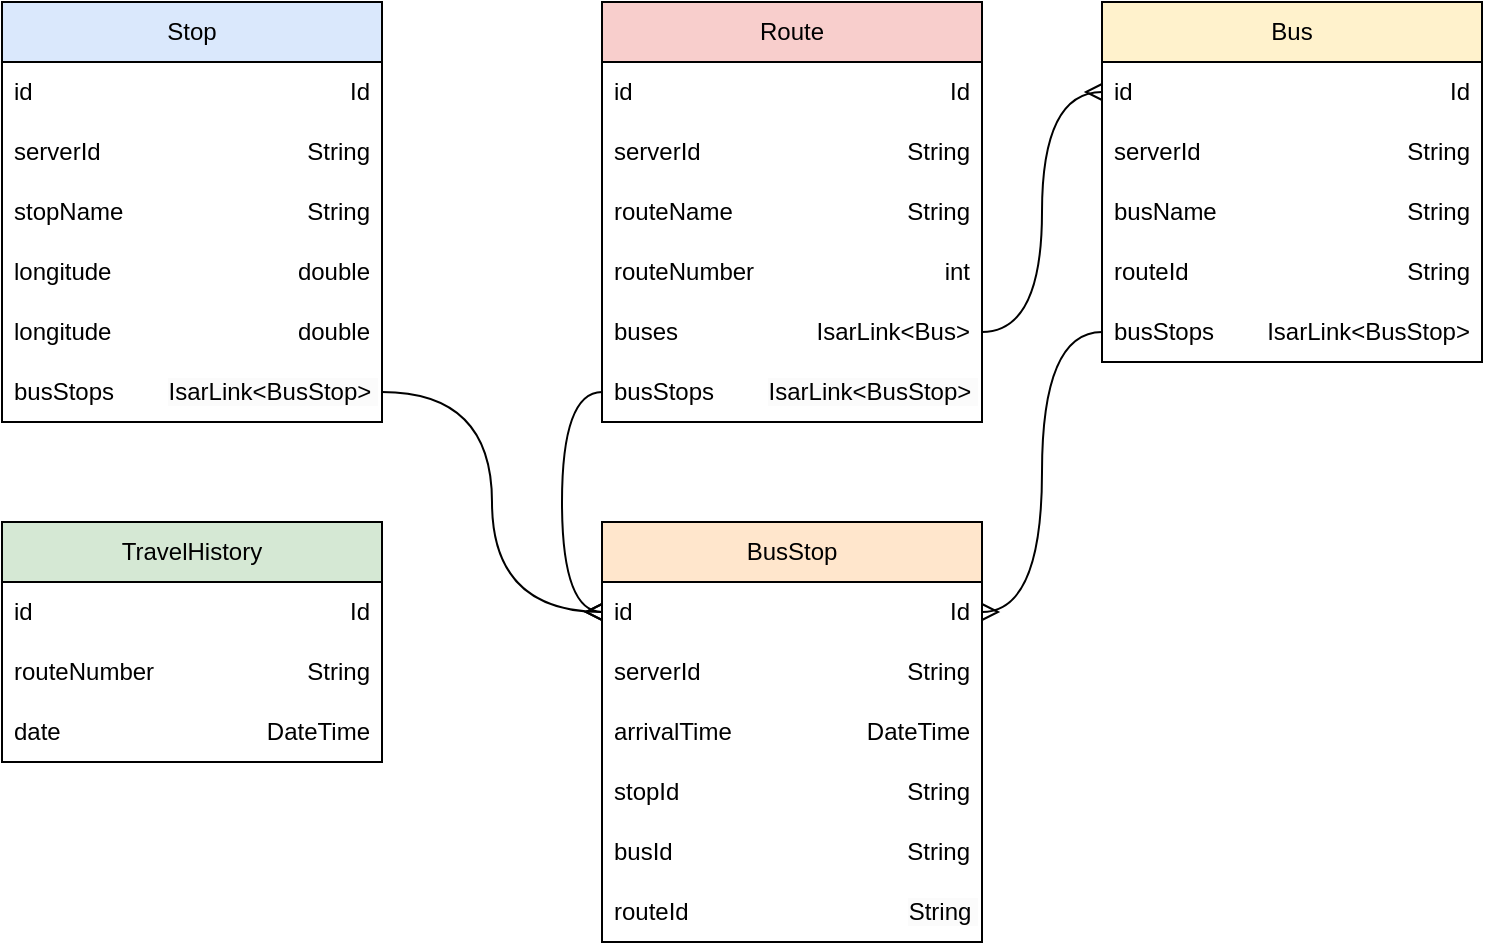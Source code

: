 <mxfile version="24.8.3">
  <diagram name="Página-1" id="q29EKvG_hHMGvKfCLXLm">
    <mxGraphModel dx="989" dy="537" grid="1" gridSize="10" guides="1" tooltips="1" connect="1" arrows="1" fold="1" page="1" pageScale="1" pageWidth="827" pageHeight="1169" math="0" shadow="0">
      <root>
        <mxCell id="0" />
        <mxCell id="1" parent="0" />
        <mxCell id="3ZgN12LynlCNc8hEwFXI-14" value="" style="rounded=0;whiteSpace=wrap;html=1;" vertex="1" parent="1">
          <mxGeometry x="80" y="20" width="190" height="210" as="geometry" />
        </mxCell>
        <mxCell id="3ZgN12LynlCNc8hEwFXI-15" value="busStops&amp;nbsp;" style="text;strokeColor=none;fillColor=none;align=left;verticalAlign=middle;spacingLeft=4;spacingRight=4;overflow=hidden;points=[[0,0.5],[1,0.5]];portConstraint=eastwest;rotatable=0;whiteSpace=wrap;html=1;" vertex="1" parent="1">
          <mxGeometry x="80" y="200" width="60" height="30" as="geometry" />
        </mxCell>
        <mxCell id="3ZgN12LynlCNc8hEwFXI-71" style="edgeStyle=orthogonalEdgeStyle;rounded=0;orthogonalLoop=1;jettySize=auto;html=1;exitX=1;exitY=0.5;exitDx=0;exitDy=0;entryX=0;entryY=0.5;entryDx=0;entryDy=0;curved=1;endArrow=ERmany;endFill=0;" edge="1" parent="1" source="3ZgN12LynlCNc8hEwFXI-16" target="3ZgN12LynlCNc8hEwFXI-67">
          <mxGeometry relative="1" as="geometry" />
        </mxCell>
        <mxCell id="3ZgN12LynlCNc8hEwFXI-16" value="&lt;span style=&quot;color: rgb(0, 0, 0); font-family: Helvetica; font-size: 12px; font-style: normal; font-variant-ligatures: normal; font-variant-caps: normal; font-weight: 400; letter-spacing: normal; orphans: 2; text-indent: 0px; text-transform: none; widows: 2; word-spacing: 0px; -webkit-text-stroke-width: 0px; white-space: normal; background-color: rgb(251, 251, 251); text-decoration-thickness: initial; text-decoration-style: initial; text-decoration-color: initial; float: none; display: inline !important;&quot;&gt;IsarLink&amp;lt;BusStop&amp;gt;&amp;nbsp;&lt;/span&gt;" style="text;html=1;align=right;verticalAlign=middle;whiteSpace=wrap;rounded=0;" vertex="1" parent="1">
          <mxGeometry x="140" y="200" width="130" height="30" as="geometry" />
        </mxCell>
        <mxCell id="3ZgN12LynlCNc8hEwFXI-17" value="&lt;div style=&quot;&quot;&gt;&lt;span style=&quot;background-color: initial;&quot;&gt;longitude&lt;/span&gt;&lt;/div&gt;" style="text;strokeColor=none;fillColor=none;align=left;verticalAlign=middle;spacingLeft=4;spacingRight=4;overflow=hidden;points=[[0,0.5],[1,0.5]];portConstraint=eastwest;rotatable=0;whiteSpace=wrap;html=1;" vertex="1" parent="1">
          <mxGeometry x="80" y="170" width="60" height="30" as="geometry" />
        </mxCell>
        <mxCell id="3ZgN12LynlCNc8hEwFXI-18" value="&lt;div style=&quot;&quot;&gt;&lt;span style=&quot;background-color: initial;&quot;&gt;double&lt;/span&gt;&lt;/div&gt;" style="text;strokeColor=none;fillColor=none;align=right;verticalAlign=middle;spacingLeft=4;spacingRight=4;overflow=hidden;points=[[0,0.5],[1,0.5]];portConstraint=eastwest;rotatable=0;whiteSpace=wrap;html=1;" vertex="1" parent="1">
          <mxGeometry x="140" y="170" width="130" height="30" as="geometry" />
        </mxCell>
        <mxCell id="3ZgN12LynlCNc8hEwFXI-19" value="&lt;div style=&quot;&quot;&gt;&lt;span style=&quot;background-color: initial;&quot;&gt;longitude&lt;/span&gt;&lt;/div&gt;" style="text;strokeColor=none;fillColor=none;align=left;verticalAlign=middle;spacingLeft=4;spacingRight=4;overflow=hidden;points=[[0,0.5],[1,0.5]];portConstraint=eastwest;rotatable=0;whiteSpace=wrap;html=1;" vertex="1" parent="1">
          <mxGeometry x="80" y="140" width="60" height="30" as="geometry" />
        </mxCell>
        <mxCell id="3ZgN12LynlCNc8hEwFXI-20" value="&lt;div style=&quot;&quot;&gt;&lt;span style=&quot;background-color: initial;&quot;&gt;double&lt;/span&gt;&lt;/div&gt;" style="text;strokeColor=none;fillColor=none;align=right;verticalAlign=middle;spacingLeft=4;spacingRight=4;overflow=hidden;points=[[0,0.5],[1,0.5]];portConstraint=eastwest;rotatable=0;whiteSpace=wrap;html=1;" vertex="1" parent="1">
          <mxGeometry x="140" y="140" width="130" height="30" as="geometry" />
        </mxCell>
        <mxCell id="3ZgN12LynlCNc8hEwFXI-21" value="&lt;div style=&quot;&quot;&gt;stopName&lt;/div&gt;" style="text;strokeColor=none;fillColor=none;align=left;verticalAlign=middle;spacingLeft=4;spacingRight=4;overflow=hidden;points=[[0,0.5],[1,0.5]];portConstraint=eastwest;rotatable=0;whiteSpace=wrap;html=1;" vertex="1" parent="1">
          <mxGeometry x="80" y="110" width="70" height="30" as="geometry" />
        </mxCell>
        <mxCell id="3ZgN12LynlCNc8hEwFXI-22" value="&lt;div style=&quot;&quot;&gt;&lt;span style=&quot;background-color: initial;&quot;&gt;String&lt;/span&gt;&lt;/div&gt;" style="text;strokeColor=none;fillColor=none;align=right;verticalAlign=middle;spacingLeft=4;spacingRight=4;overflow=hidden;points=[[0,0.5],[1,0.5]];portConstraint=eastwest;rotatable=0;whiteSpace=wrap;html=1;" vertex="1" parent="1">
          <mxGeometry x="150" y="110" width="120" height="30" as="geometry" />
        </mxCell>
        <mxCell id="3ZgN12LynlCNc8hEwFXI-23" value="&lt;div style=&quot;&quot;&gt;&lt;span style=&quot;background-color: initial;&quot;&gt;serverId&lt;/span&gt;&lt;/div&gt;" style="text;strokeColor=none;fillColor=none;align=left;verticalAlign=middle;spacingLeft=4;spacingRight=4;overflow=hidden;points=[[0,0.5],[1,0.5]];portConstraint=eastwest;rotatable=0;whiteSpace=wrap;html=1;" vertex="1" parent="1">
          <mxGeometry x="80" y="80" width="60" height="30" as="geometry" />
        </mxCell>
        <mxCell id="3ZgN12LynlCNc8hEwFXI-24" value="&lt;div style=&quot;&quot;&gt;&lt;span style=&quot;background-color: initial;&quot;&gt;String&lt;/span&gt;&lt;/div&gt;" style="text;strokeColor=none;fillColor=none;align=right;verticalAlign=middle;spacingLeft=4;spacingRight=4;overflow=hidden;points=[[0,0.5],[1,0.5]];portConstraint=eastwest;rotatable=0;whiteSpace=wrap;html=1;" vertex="1" parent="1">
          <mxGeometry x="140" y="80" width="130" height="30" as="geometry" />
        </mxCell>
        <mxCell id="3ZgN12LynlCNc8hEwFXI-25" value="&lt;div style=&quot;&quot;&gt;&lt;span style=&quot;background-color: initial;&quot;&gt;id&lt;/span&gt;&lt;/div&gt;" style="text;strokeColor=none;fillColor=none;align=left;verticalAlign=middle;spacingLeft=4;spacingRight=4;overflow=hidden;points=[[0,0.5],[1,0.5]];portConstraint=eastwest;rotatable=0;whiteSpace=wrap;html=1;" vertex="1" parent="1">
          <mxGeometry x="80" y="50" width="60" height="30" as="geometry" />
        </mxCell>
        <mxCell id="3ZgN12LynlCNc8hEwFXI-26" value="&lt;div style=&quot;&quot;&gt;&lt;span style=&quot;background-color: initial;&quot;&gt;Id&lt;/span&gt;&lt;/div&gt;" style="text;strokeColor=none;fillColor=none;align=right;verticalAlign=middle;spacingLeft=4;spacingRight=4;overflow=hidden;points=[[0,0.5],[1,0.5]];portConstraint=eastwest;rotatable=0;whiteSpace=wrap;html=1;" vertex="1" parent="1">
          <mxGeometry x="140" y="50" width="130" height="30" as="geometry" />
        </mxCell>
        <mxCell id="3ZgN12LynlCNc8hEwFXI-27" value="Stop" style="rounded=0;whiteSpace=wrap;html=1;fillColor=#dae8fc;strokeColor=#000000;" vertex="1" parent="1">
          <mxGeometry x="80" y="20" width="190" height="30" as="geometry" />
        </mxCell>
        <mxCell id="3ZgN12LynlCNc8hEwFXI-28" value="" style="rounded=0;whiteSpace=wrap;html=1;" vertex="1" parent="1">
          <mxGeometry x="380" y="20" width="190" height="210" as="geometry" />
        </mxCell>
        <mxCell id="3ZgN12LynlCNc8hEwFXI-72" style="edgeStyle=orthogonalEdgeStyle;rounded=0;orthogonalLoop=1;jettySize=auto;html=1;exitX=0;exitY=0.5;exitDx=0;exitDy=0;entryX=0;entryY=0.5;entryDx=0;entryDy=0;endArrow=ERmany;endFill=0;curved=1;" edge="1" parent="1" source="3ZgN12LynlCNc8hEwFXI-29" target="3ZgN12LynlCNc8hEwFXI-67">
          <mxGeometry relative="1" as="geometry" />
        </mxCell>
        <mxCell id="3ZgN12LynlCNc8hEwFXI-29" value="busStops&amp;nbsp;" style="text;strokeColor=none;fillColor=none;align=left;verticalAlign=middle;spacingLeft=4;spacingRight=4;overflow=hidden;points=[[0,0.5],[1,0.5]];portConstraint=eastwest;rotatable=0;whiteSpace=wrap;html=1;" vertex="1" parent="1">
          <mxGeometry x="380" y="200" width="60" height="30" as="geometry" />
        </mxCell>
        <mxCell id="3ZgN12LynlCNc8hEwFXI-30" value="&lt;span style=&quot;color: rgb(0, 0, 0); font-family: Helvetica; font-size: 12px; font-style: normal; font-variant-ligatures: normal; font-variant-caps: normal; font-weight: 400; letter-spacing: normal; orphans: 2; text-indent: 0px; text-transform: none; widows: 2; word-spacing: 0px; -webkit-text-stroke-width: 0px; white-space: normal; background-color: rgb(251, 251, 251); text-decoration-thickness: initial; text-decoration-style: initial; text-decoration-color: initial; float: none; display: inline !important;&quot;&gt;IsarLink&amp;lt;BusStop&amp;gt;&amp;nbsp;&lt;/span&gt;" style="text;html=1;align=right;verticalAlign=middle;whiteSpace=wrap;rounded=0;" vertex="1" parent="1">
          <mxGeometry x="440" y="200" width="130" height="30" as="geometry" />
        </mxCell>
        <mxCell id="3ZgN12LynlCNc8hEwFXI-31" value="&lt;div style=&quot;&quot;&gt;&lt;span style=&quot;background-color: initial;&quot;&gt;buses&lt;/span&gt;&lt;/div&gt;" style="text;strokeColor=none;fillColor=none;align=left;verticalAlign=middle;spacingLeft=4;spacingRight=4;overflow=hidden;points=[[0,0.5],[1,0.5]];portConstraint=eastwest;rotatable=0;whiteSpace=wrap;html=1;" vertex="1" parent="1">
          <mxGeometry x="380" y="170" width="60" height="30" as="geometry" />
        </mxCell>
        <mxCell id="3ZgN12LynlCNc8hEwFXI-73" style="edgeStyle=orthogonalEdgeStyle;rounded=0;orthogonalLoop=1;jettySize=auto;html=1;exitX=1;exitY=0.5;exitDx=0;exitDy=0;entryX=0;entryY=0.5;entryDx=0;entryDy=0;curved=1;endArrow=ERmany;endFill=0;" edge="1" parent="1" source="3ZgN12LynlCNc8hEwFXI-32" target="3ZgN12LynlCNc8hEwFXI-53">
          <mxGeometry relative="1" as="geometry" />
        </mxCell>
        <mxCell id="3ZgN12LynlCNc8hEwFXI-32" value="&lt;div style=&quot;&quot;&gt;IsarLink&amp;lt;Bus&amp;gt;&lt;/div&gt;" style="text;strokeColor=none;fillColor=none;align=right;verticalAlign=middle;spacingLeft=4;spacingRight=4;overflow=hidden;points=[[0,0.5],[1,0.5]];portConstraint=eastwest;rotatable=0;whiteSpace=wrap;html=1;" vertex="1" parent="1">
          <mxGeometry x="440" y="170" width="130" height="30" as="geometry" />
        </mxCell>
        <mxCell id="3ZgN12LynlCNc8hEwFXI-33" value="&lt;div style=&quot;&quot;&gt;&lt;span style=&quot;background-color: initial;&quot;&gt;routeNumber&lt;/span&gt;&lt;/div&gt;" style="text;strokeColor=none;fillColor=none;align=left;verticalAlign=middle;spacingLeft=4;spacingRight=4;overflow=hidden;points=[[0,0.5],[1,0.5]];portConstraint=eastwest;rotatable=0;whiteSpace=wrap;html=1;" vertex="1" parent="1">
          <mxGeometry x="380" y="140" width="80" height="30" as="geometry" />
        </mxCell>
        <mxCell id="3ZgN12LynlCNc8hEwFXI-34" value="&lt;div style=&quot;&quot;&gt;&lt;span style=&quot;background-color: initial;&quot;&gt;int&lt;/span&gt;&lt;/div&gt;" style="text;strokeColor=none;fillColor=none;align=right;verticalAlign=middle;spacingLeft=4;spacingRight=4;overflow=hidden;points=[[0,0.5],[1,0.5]];portConstraint=eastwest;rotatable=0;whiteSpace=wrap;html=1;" vertex="1" parent="1">
          <mxGeometry x="460" y="140" width="110" height="30" as="geometry" />
        </mxCell>
        <mxCell id="3ZgN12LynlCNc8hEwFXI-35" value="&lt;div style=&quot;&quot;&gt;routeName&lt;/div&gt;" style="text;strokeColor=none;fillColor=none;align=left;verticalAlign=middle;spacingLeft=4;spacingRight=4;overflow=hidden;points=[[0,0.5],[1,0.5]];portConstraint=eastwest;rotatable=0;whiteSpace=wrap;html=1;" vertex="1" parent="1">
          <mxGeometry x="380" y="110" width="70" height="30" as="geometry" />
        </mxCell>
        <mxCell id="3ZgN12LynlCNc8hEwFXI-36" value="&lt;div style=&quot;&quot;&gt;&lt;span style=&quot;background-color: initial;&quot;&gt;String&lt;/span&gt;&lt;/div&gt;" style="text;strokeColor=none;fillColor=none;align=right;verticalAlign=middle;spacingLeft=4;spacingRight=4;overflow=hidden;points=[[0,0.5],[1,0.5]];portConstraint=eastwest;rotatable=0;whiteSpace=wrap;html=1;" vertex="1" parent="1">
          <mxGeometry x="450" y="110" width="120" height="30" as="geometry" />
        </mxCell>
        <mxCell id="3ZgN12LynlCNc8hEwFXI-37" value="&lt;div style=&quot;&quot;&gt;&lt;span style=&quot;background-color: initial;&quot;&gt;serverId&lt;/span&gt;&lt;/div&gt;" style="text;strokeColor=none;fillColor=none;align=left;verticalAlign=middle;spacingLeft=4;spacingRight=4;overflow=hidden;points=[[0,0.5],[1,0.5]];portConstraint=eastwest;rotatable=0;whiteSpace=wrap;html=1;" vertex="1" parent="1">
          <mxGeometry x="380" y="80" width="60" height="30" as="geometry" />
        </mxCell>
        <mxCell id="3ZgN12LynlCNc8hEwFXI-38" value="&lt;div style=&quot;&quot;&gt;&lt;span style=&quot;background-color: initial;&quot;&gt;String&lt;/span&gt;&lt;/div&gt;" style="text;strokeColor=none;fillColor=none;align=right;verticalAlign=middle;spacingLeft=4;spacingRight=4;overflow=hidden;points=[[0,0.5],[1,0.5]];portConstraint=eastwest;rotatable=0;whiteSpace=wrap;html=1;" vertex="1" parent="1">
          <mxGeometry x="440" y="80" width="130" height="30" as="geometry" />
        </mxCell>
        <mxCell id="3ZgN12LynlCNc8hEwFXI-39" value="&lt;div style=&quot;&quot;&gt;&lt;span style=&quot;background-color: initial;&quot;&gt;id&lt;/span&gt;&lt;/div&gt;" style="text;strokeColor=none;fillColor=none;align=left;verticalAlign=middle;spacingLeft=4;spacingRight=4;overflow=hidden;points=[[0,0.5],[1,0.5]];portConstraint=eastwest;rotatable=0;whiteSpace=wrap;html=1;" vertex="1" parent="1">
          <mxGeometry x="380" y="50" width="60" height="30" as="geometry" />
        </mxCell>
        <mxCell id="3ZgN12LynlCNc8hEwFXI-40" value="&lt;div style=&quot;&quot;&gt;&lt;span style=&quot;background-color: initial;&quot;&gt;Id&lt;/span&gt;&lt;/div&gt;" style="text;strokeColor=none;fillColor=none;align=right;verticalAlign=middle;spacingLeft=4;spacingRight=4;overflow=hidden;points=[[0,0.5],[1,0.5]];portConstraint=eastwest;rotatable=0;whiteSpace=wrap;html=1;" vertex="1" parent="1">
          <mxGeometry x="440" y="50" width="130" height="30" as="geometry" />
        </mxCell>
        <mxCell id="3ZgN12LynlCNc8hEwFXI-41" value="Route" style="rounded=0;whiteSpace=wrap;html=1;fillColor=#f8cecc;strokeColor=#000000;" vertex="1" parent="1">
          <mxGeometry x="380" y="20" width="190" height="30" as="geometry" />
        </mxCell>
        <mxCell id="3ZgN12LynlCNc8hEwFXI-42" value="" style="rounded=0;whiteSpace=wrap;html=1;" vertex="1" parent="1">
          <mxGeometry x="630" y="20" width="190" height="180" as="geometry" />
        </mxCell>
        <mxCell id="3ZgN12LynlCNc8hEwFXI-74" style="edgeStyle=orthogonalEdgeStyle;rounded=0;orthogonalLoop=1;jettySize=auto;html=1;exitX=0;exitY=0.5;exitDx=0;exitDy=0;entryX=1;entryY=0.5;entryDx=0;entryDy=0;curved=1;endArrow=ERmany;endFill=0;" edge="1" parent="1" source="3ZgN12LynlCNc8hEwFXI-45" target="3ZgN12LynlCNc8hEwFXI-68">
          <mxGeometry relative="1" as="geometry" />
        </mxCell>
        <mxCell id="3ZgN12LynlCNc8hEwFXI-45" value="&lt;div style=&quot;&quot;&gt;&lt;span style=&quot;background-color: initial;&quot;&gt;busStops&lt;/span&gt;&lt;/div&gt;" style="text;strokeColor=none;fillColor=none;align=left;verticalAlign=middle;spacingLeft=4;spacingRight=4;overflow=hidden;points=[[0,0.5],[1,0.5]];portConstraint=eastwest;rotatable=0;whiteSpace=wrap;html=1;" vertex="1" parent="1">
          <mxGeometry x="630" y="170" width="60" height="30" as="geometry" />
        </mxCell>
        <mxCell id="3ZgN12LynlCNc8hEwFXI-46" value="&lt;div style=&quot;&quot;&gt;IsarLink&amp;lt;BusStop&amp;gt;&lt;/div&gt;" style="text;strokeColor=none;fillColor=none;align=right;verticalAlign=middle;spacingLeft=4;spacingRight=4;overflow=hidden;points=[[0,0.5],[1,0.5]];portConstraint=eastwest;rotatable=0;whiteSpace=wrap;html=1;" vertex="1" parent="1">
          <mxGeometry x="690" y="170" width="130" height="30" as="geometry" />
        </mxCell>
        <mxCell id="3ZgN12LynlCNc8hEwFXI-47" value="&lt;div style=&quot;&quot;&gt;&lt;span style=&quot;background-color: initial;&quot;&gt;routeId&lt;/span&gt;&lt;/div&gt;" style="text;strokeColor=none;fillColor=none;align=left;verticalAlign=middle;spacingLeft=4;spacingRight=4;overflow=hidden;points=[[0,0.5],[1,0.5]];portConstraint=eastwest;rotatable=0;whiteSpace=wrap;html=1;" vertex="1" parent="1">
          <mxGeometry x="630" y="140" width="80" height="30" as="geometry" />
        </mxCell>
        <mxCell id="3ZgN12LynlCNc8hEwFXI-48" value="&lt;div style=&quot;&quot;&gt;&lt;span style=&quot;background-color: initial;&quot;&gt;String&lt;/span&gt;&lt;/div&gt;" style="text;strokeColor=none;fillColor=none;align=right;verticalAlign=middle;spacingLeft=4;spacingRight=4;overflow=hidden;points=[[0,0.5],[1,0.5]];portConstraint=eastwest;rotatable=0;whiteSpace=wrap;html=1;" vertex="1" parent="1">
          <mxGeometry x="710" y="140" width="110" height="30" as="geometry" />
        </mxCell>
        <mxCell id="3ZgN12LynlCNc8hEwFXI-49" value="&lt;div style=&quot;&quot;&gt;busName&lt;/div&gt;" style="text;strokeColor=none;fillColor=none;align=left;verticalAlign=middle;spacingLeft=4;spacingRight=4;overflow=hidden;points=[[0,0.5],[1,0.5]];portConstraint=eastwest;rotatable=0;whiteSpace=wrap;html=1;" vertex="1" parent="1">
          <mxGeometry x="630" y="110" width="70" height="30" as="geometry" />
        </mxCell>
        <mxCell id="3ZgN12LynlCNc8hEwFXI-50" value="&lt;div style=&quot;&quot;&gt;&lt;span style=&quot;background-color: initial;&quot;&gt;String&lt;/span&gt;&lt;/div&gt;" style="text;strokeColor=none;fillColor=none;align=right;verticalAlign=middle;spacingLeft=4;spacingRight=4;overflow=hidden;points=[[0,0.5],[1,0.5]];portConstraint=eastwest;rotatable=0;whiteSpace=wrap;html=1;" vertex="1" parent="1">
          <mxGeometry x="700" y="110" width="120" height="30" as="geometry" />
        </mxCell>
        <mxCell id="3ZgN12LynlCNc8hEwFXI-51" value="&lt;div style=&quot;&quot;&gt;&lt;span style=&quot;background-color: initial;&quot;&gt;serverId&lt;/span&gt;&lt;/div&gt;" style="text;strokeColor=none;fillColor=none;align=left;verticalAlign=middle;spacingLeft=4;spacingRight=4;overflow=hidden;points=[[0,0.5],[1,0.5]];portConstraint=eastwest;rotatable=0;whiteSpace=wrap;html=1;" vertex="1" parent="1">
          <mxGeometry x="630" y="80" width="60" height="30" as="geometry" />
        </mxCell>
        <mxCell id="3ZgN12LynlCNc8hEwFXI-52" value="&lt;div style=&quot;&quot;&gt;&lt;span style=&quot;background-color: initial;&quot;&gt;String&lt;/span&gt;&lt;/div&gt;" style="text;strokeColor=none;fillColor=none;align=right;verticalAlign=middle;spacingLeft=4;spacingRight=4;overflow=hidden;points=[[0,0.5],[1,0.5]];portConstraint=eastwest;rotatable=0;whiteSpace=wrap;html=1;" vertex="1" parent="1">
          <mxGeometry x="690" y="80" width="130" height="30" as="geometry" />
        </mxCell>
        <mxCell id="3ZgN12LynlCNc8hEwFXI-53" value="&lt;div style=&quot;&quot;&gt;&lt;span style=&quot;background-color: initial;&quot;&gt;id&lt;/span&gt;&lt;/div&gt;" style="text;strokeColor=none;fillColor=none;align=left;verticalAlign=middle;spacingLeft=4;spacingRight=4;overflow=hidden;points=[[0,0.5],[1,0.5]];portConstraint=eastwest;rotatable=0;whiteSpace=wrap;html=1;" vertex="1" parent="1">
          <mxGeometry x="630" y="50" width="60" height="30" as="geometry" />
        </mxCell>
        <mxCell id="3ZgN12LynlCNc8hEwFXI-54" value="&lt;div style=&quot;&quot;&gt;&lt;span style=&quot;background-color: initial;&quot;&gt;Id&lt;/span&gt;&lt;/div&gt;" style="text;strokeColor=none;fillColor=none;align=right;verticalAlign=middle;spacingLeft=4;spacingRight=4;overflow=hidden;points=[[0,0.5],[1,0.5]];portConstraint=eastwest;rotatable=0;whiteSpace=wrap;html=1;" vertex="1" parent="1">
          <mxGeometry x="690" y="50" width="130" height="30" as="geometry" />
        </mxCell>
        <mxCell id="3ZgN12LynlCNc8hEwFXI-55" value="Bus" style="rounded=0;whiteSpace=wrap;html=1;fillColor=#fff2cc;strokeColor=#000000;" vertex="1" parent="1">
          <mxGeometry x="630" y="20" width="190" height="30" as="geometry" />
        </mxCell>
        <mxCell id="3ZgN12LynlCNc8hEwFXI-56" value="" style="rounded=0;whiteSpace=wrap;html=1;" vertex="1" parent="1">
          <mxGeometry x="380" y="280" width="190" height="210" as="geometry" />
        </mxCell>
        <mxCell id="3ZgN12LynlCNc8hEwFXI-57" value="routeId" style="text;strokeColor=none;fillColor=none;align=left;verticalAlign=middle;spacingLeft=4;spacingRight=4;overflow=hidden;points=[[0,0.5],[1,0.5]];portConstraint=eastwest;rotatable=0;whiteSpace=wrap;html=1;" vertex="1" parent="1">
          <mxGeometry x="380" y="460" width="60" height="30" as="geometry" />
        </mxCell>
        <mxCell id="3ZgN12LynlCNc8hEwFXI-58" value="&lt;span style=&quot;color: rgb(0, 0, 0); font-family: Helvetica; font-size: 12px; font-style: normal; font-variant-ligatures: normal; font-variant-caps: normal; font-weight: 400; letter-spacing: normal; orphans: 2; text-indent: 0px; text-transform: none; widows: 2; word-spacing: 0px; -webkit-text-stroke-width: 0px; white-space: normal; background-color: rgb(251, 251, 251); text-decoration-thickness: initial; text-decoration-style: initial; text-decoration-color: initial; float: none; display: inline !important;&quot;&gt;String&amp;nbsp;&lt;/span&gt;" style="text;html=1;align=right;verticalAlign=middle;whiteSpace=wrap;rounded=0;" vertex="1" parent="1">
          <mxGeometry x="440" y="460" width="130" height="30" as="geometry" />
        </mxCell>
        <mxCell id="3ZgN12LynlCNc8hEwFXI-59" value="&lt;div style=&quot;&quot;&gt;&lt;span style=&quot;background-color: initial;&quot;&gt;busId&lt;/span&gt;&lt;/div&gt;" style="text;strokeColor=none;fillColor=none;align=left;verticalAlign=middle;spacingLeft=4;spacingRight=4;overflow=hidden;points=[[0,0.5],[1,0.5]];portConstraint=eastwest;rotatable=0;whiteSpace=wrap;html=1;" vertex="1" parent="1">
          <mxGeometry x="380" y="430" width="60" height="30" as="geometry" />
        </mxCell>
        <mxCell id="3ZgN12LynlCNc8hEwFXI-60" value="&lt;div style=&quot;&quot;&gt;String&lt;/div&gt;" style="text;strokeColor=none;fillColor=none;align=right;verticalAlign=middle;spacingLeft=4;spacingRight=4;overflow=hidden;points=[[0,0.5],[1,0.5]];portConstraint=eastwest;rotatable=0;whiteSpace=wrap;html=1;" vertex="1" parent="1">
          <mxGeometry x="440" y="430" width="130" height="30" as="geometry" />
        </mxCell>
        <mxCell id="3ZgN12LynlCNc8hEwFXI-61" value="&lt;div style=&quot;&quot;&gt;&lt;span style=&quot;background-color: initial;&quot;&gt;stopId&lt;/span&gt;&lt;/div&gt;" style="text;strokeColor=none;fillColor=none;align=left;verticalAlign=middle;spacingLeft=4;spacingRight=4;overflow=hidden;points=[[0,0.5],[1,0.5]];portConstraint=eastwest;rotatable=0;whiteSpace=wrap;html=1;" vertex="1" parent="1">
          <mxGeometry x="380" y="400" width="80" height="30" as="geometry" />
        </mxCell>
        <mxCell id="3ZgN12LynlCNc8hEwFXI-62" value="&lt;div style=&quot;&quot;&gt;&lt;span style=&quot;background-color: initial;&quot;&gt;String&lt;/span&gt;&lt;/div&gt;" style="text;strokeColor=none;fillColor=none;align=right;verticalAlign=middle;spacingLeft=4;spacingRight=4;overflow=hidden;points=[[0,0.5],[1,0.5]];portConstraint=eastwest;rotatable=0;whiteSpace=wrap;html=1;" vertex="1" parent="1">
          <mxGeometry x="460" y="400" width="110" height="30" as="geometry" />
        </mxCell>
        <mxCell id="3ZgN12LynlCNc8hEwFXI-63" value="&lt;div style=&quot;&quot;&gt;arrivalTime&lt;/div&gt;" style="text;strokeColor=none;fillColor=none;align=left;verticalAlign=middle;spacingLeft=4;spacingRight=4;overflow=hidden;points=[[0,0.5],[1,0.5]];portConstraint=eastwest;rotatable=0;whiteSpace=wrap;html=1;" vertex="1" parent="1">
          <mxGeometry x="380" y="370" width="70" height="30" as="geometry" />
        </mxCell>
        <mxCell id="3ZgN12LynlCNc8hEwFXI-64" value="&lt;div style=&quot;&quot;&gt;&lt;span style=&quot;background-color: initial;&quot;&gt;DateTime&lt;/span&gt;&lt;/div&gt;" style="text;strokeColor=none;fillColor=none;align=right;verticalAlign=middle;spacingLeft=4;spacingRight=4;overflow=hidden;points=[[0,0.5],[1,0.5]];portConstraint=eastwest;rotatable=0;whiteSpace=wrap;html=1;" vertex="1" parent="1">
          <mxGeometry x="450" y="370" width="120" height="30" as="geometry" />
        </mxCell>
        <mxCell id="3ZgN12LynlCNc8hEwFXI-65" value="&lt;div style=&quot;&quot;&gt;&lt;span style=&quot;background-color: initial;&quot;&gt;serverId&lt;/span&gt;&lt;/div&gt;" style="text;strokeColor=none;fillColor=none;align=left;verticalAlign=middle;spacingLeft=4;spacingRight=4;overflow=hidden;points=[[0,0.5],[1,0.5]];portConstraint=eastwest;rotatable=0;whiteSpace=wrap;html=1;" vertex="1" parent="1">
          <mxGeometry x="380" y="340" width="60" height="30" as="geometry" />
        </mxCell>
        <mxCell id="3ZgN12LynlCNc8hEwFXI-66" value="&lt;div style=&quot;&quot;&gt;&lt;span style=&quot;background-color: initial;&quot;&gt;String&lt;/span&gt;&lt;/div&gt;" style="text;strokeColor=none;fillColor=none;align=right;verticalAlign=middle;spacingLeft=4;spacingRight=4;overflow=hidden;points=[[0,0.5],[1,0.5]];portConstraint=eastwest;rotatable=0;whiteSpace=wrap;html=1;" vertex="1" parent="1">
          <mxGeometry x="440" y="340" width="130" height="30" as="geometry" />
        </mxCell>
        <mxCell id="3ZgN12LynlCNc8hEwFXI-67" value="&lt;div style=&quot;&quot;&gt;&lt;span style=&quot;background-color: initial;&quot;&gt;id&lt;/span&gt;&lt;/div&gt;" style="text;strokeColor=none;fillColor=none;align=left;verticalAlign=middle;spacingLeft=4;spacingRight=4;overflow=hidden;points=[[0,0.5],[1,0.5]];portConstraint=eastwest;rotatable=0;whiteSpace=wrap;html=1;" vertex="1" parent="1">
          <mxGeometry x="380" y="310" width="60" height="30" as="geometry" />
        </mxCell>
        <mxCell id="3ZgN12LynlCNc8hEwFXI-68" value="&lt;div style=&quot;&quot;&gt;&lt;span style=&quot;background-color: initial;&quot;&gt;Id&lt;/span&gt;&lt;/div&gt;" style="text;strokeColor=none;fillColor=none;align=right;verticalAlign=middle;spacingLeft=4;spacingRight=4;overflow=hidden;points=[[0,0.5],[1,0.5]];portConstraint=eastwest;rotatable=0;whiteSpace=wrap;html=1;" vertex="1" parent="1">
          <mxGeometry x="440" y="310" width="130" height="30" as="geometry" />
        </mxCell>
        <mxCell id="3ZgN12LynlCNc8hEwFXI-69" value="BusStop" style="rounded=0;whiteSpace=wrap;html=1;fillColor=#ffe6cc;strokeColor=#000000;" vertex="1" parent="1">
          <mxGeometry x="380" y="280" width="190" height="30" as="geometry" />
        </mxCell>
        <mxCell id="3ZgN12LynlCNc8hEwFXI-75" value="" style="rounded=0;whiteSpace=wrap;html=1;" vertex="1" parent="1">
          <mxGeometry x="80" y="280" width="190" height="120" as="geometry" />
        </mxCell>
        <mxCell id="3ZgN12LynlCNc8hEwFXI-82" value="&lt;div style=&quot;&quot;&gt;date&lt;/div&gt;" style="text;strokeColor=none;fillColor=none;align=left;verticalAlign=middle;spacingLeft=4;spacingRight=4;overflow=hidden;points=[[0,0.5],[1,0.5]];portConstraint=eastwest;rotatable=0;whiteSpace=wrap;html=1;" vertex="1" parent="1">
          <mxGeometry x="80" y="370" width="70" height="30" as="geometry" />
        </mxCell>
        <mxCell id="3ZgN12LynlCNc8hEwFXI-83" value="&lt;div style=&quot;&quot;&gt;&lt;span style=&quot;background-color: initial;&quot;&gt;DateTime&lt;/span&gt;&lt;/div&gt;" style="text;strokeColor=none;fillColor=none;align=right;verticalAlign=middle;spacingLeft=4;spacingRight=4;overflow=hidden;points=[[0,0.5],[1,0.5]];portConstraint=eastwest;rotatable=0;whiteSpace=wrap;html=1;" vertex="1" parent="1">
          <mxGeometry x="150" y="370" width="120" height="30" as="geometry" />
        </mxCell>
        <mxCell id="3ZgN12LynlCNc8hEwFXI-84" value="&lt;div style=&quot;&quot;&gt;&lt;span style=&quot;background-color: initial;&quot;&gt;routeNumber&lt;/span&gt;&lt;/div&gt;" style="text;strokeColor=none;fillColor=none;align=left;verticalAlign=middle;spacingLeft=4;spacingRight=4;overflow=hidden;points=[[0,0.5],[1,0.5]];portConstraint=eastwest;rotatable=0;whiteSpace=wrap;html=1;" vertex="1" parent="1">
          <mxGeometry x="80" y="340" width="100" height="30" as="geometry" />
        </mxCell>
        <mxCell id="3ZgN12LynlCNc8hEwFXI-85" value="&lt;div style=&quot;&quot;&gt;&lt;span style=&quot;background-color: initial;&quot;&gt;String&lt;/span&gt;&lt;/div&gt;" style="text;strokeColor=none;fillColor=none;align=right;verticalAlign=middle;spacingLeft=4;spacingRight=4;overflow=hidden;points=[[0,0.5],[1,0.5]];portConstraint=eastwest;rotatable=0;whiteSpace=wrap;html=1;" vertex="1" parent="1">
          <mxGeometry x="180" y="340" width="90" height="30" as="geometry" />
        </mxCell>
        <mxCell id="3ZgN12LynlCNc8hEwFXI-86" value="&lt;div style=&quot;&quot;&gt;&lt;span style=&quot;background-color: initial;&quot;&gt;id&lt;/span&gt;&lt;/div&gt;" style="text;strokeColor=none;fillColor=none;align=left;verticalAlign=middle;spacingLeft=4;spacingRight=4;overflow=hidden;points=[[0,0.5],[1,0.5]];portConstraint=eastwest;rotatable=0;whiteSpace=wrap;html=1;" vertex="1" parent="1">
          <mxGeometry x="80" y="310" width="60" height="30" as="geometry" />
        </mxCell>
        <mxCell id="3ZgN12LynlCNc8hEwFXI-87" value="&lt;div style=&quot;&quot;&gt;&lt;span style=&quot;background-color: initial;&quot;&gt;Id&lt;/span&gt;&lt;/div&gt;" style="text;strokeColor=none;fillColor=none;align=right;verticalAlign=middle;spacingLeft=4;spacingRight=4;overflow=hidden;points=[[0,0.5],[1,0.5]];portConstraint=eastwest;rotatable=0;whiteSpace=wrap;html=1;" vertex="1" parent="1">
          <mxGeometry x="140" y="310" width="130" height="30" as="geometry" />
        </mxCell>
        <mxCell id="3ZgN12LynlCNc8hEwFXI-88" value="TravelHistory" style="rounded=0;whiteSpace=wrap;html=1;fillColor=#d5e8d4;strokeColor=#000000;" vertex="1" parent="1">
          <mxGeometry x="80" y="280" width="190" height="30" as="geometry" />
        </mxCell>
      </root>
    </mxGraphModel>
  </diagram>
</mxfile>
